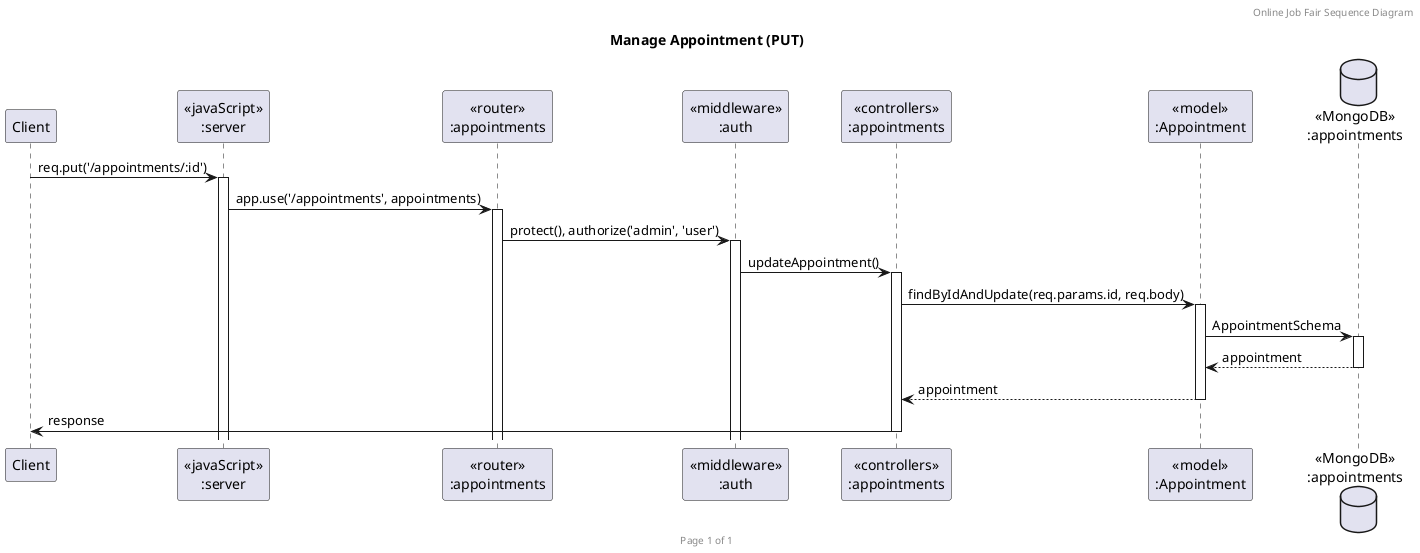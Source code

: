 @startuml Manage Appointment (PUT)

header Online Job Fair Sequence Diagram
footer Page %page% of %lastpage%
title "Manage Appointment (PUT)"

participant "Client" as client
participant "<<javaScript>>\n:server" as server
participant "<<router>>\n:appointments" as routerAppointments
participant "<<middleware>>\n:auth" as middleAuth
participant "<<controllers>>\n:appointments" as controllersAppointments
participant "<<model>>\n:Appointment" as modelAppointment
database "<<MongoDB>>\n:appointments" as AppointmentsDatabase

client -> server ++: req.put('/appointments/:id')
server -> routerAppointments ++: app.use('/appointments', appointments)
routerAppointments -> middleAuth ++: protect(), authorize('admin', 'user')
middleAuth -> controllersAppointments ++: updateAppointment()
controllersAppointments -> modelAppointment ++: findByIdAndUpdate(req.params.id, req.body)
modelAppointment -> AppointmentsDatabase ++: AppointmentSchema
AppointmentsDatabase --> modelAppointment --: appointment
controllersAppointments <-- modelAppointment --: appointment
controllersAppointments -> client --: response

@enduml